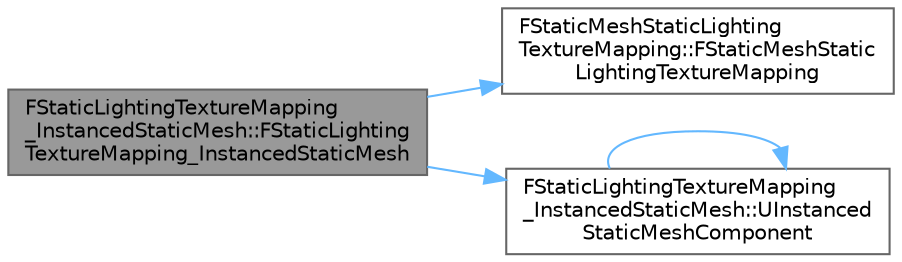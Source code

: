 digraph "FStaticLightingTextureMapping_InstancedStaticMesh::FStaticLightingTextureMapping_InstancedStaticMesh"
{
 // INTERACTIVE_SVG=YES
 // LATEX_PDF_SIZE
  bgcolor="transparent";
  edge [fontname=Helvetica,fontsize=10,labelfontname=Helvetica,labelfontsize=10];
  node [fontname=Helvetica,fontsize=10,shape=box,height=0.2,width=0.4];
  rankdir="LR";
  Node1 [id="Node000001",label="FStaticLightingTextureMapping\l_InstancedStaticMesh::FStaticLighting\lTextureMapping_InstancedStaticMesh",height=0.2,width=0.4,color="gray40", fillcolor="grey60", style="filled", fontcolor="black",tooltip="Initialization constructor."];
  Node1 -> Node2 [id="edge1_Node000001_Node000002",color="steelblue1",style="solid",tooltip=" "];
  Node2 [id="Node000002",label="FStaticMeshStaticLighting\lTextureMapping::FStaticMeshStatic\lLightingTextureMapping",height=0.2,width=0.4,color="grey40", fillcolor="white", style="filled",URL="$d4/de1/classFStaticMeshStaticLightingTextureMapping.html#afa16782b8c67e80090286bf9fe83046e",tooltip="Initialization constructor."];
  Node1 -> Node3 [id="edge2_Node000001_Node000003",color="steelblue1",style="solid",tooltip=" "];
  Node3 [id="Node000003",label="FStaticLightingTextureMapping\l_InstancedStaticMesh::UInstanced\lStaticMeshComponent",height=0.2,width=0.4,color="grey40", fillcolor="white", style="filled",URL="$d6/d70/classFStaticLightingTextureMapping__InstancedStaticMesh.html#a4276471660708356390f9f9e72460194",tooltip=" "];
  Node3 -> Node3 [id="edge3_Node000003_Node000003",color="steelblue1",style="solid",tooltip=" "];
}
